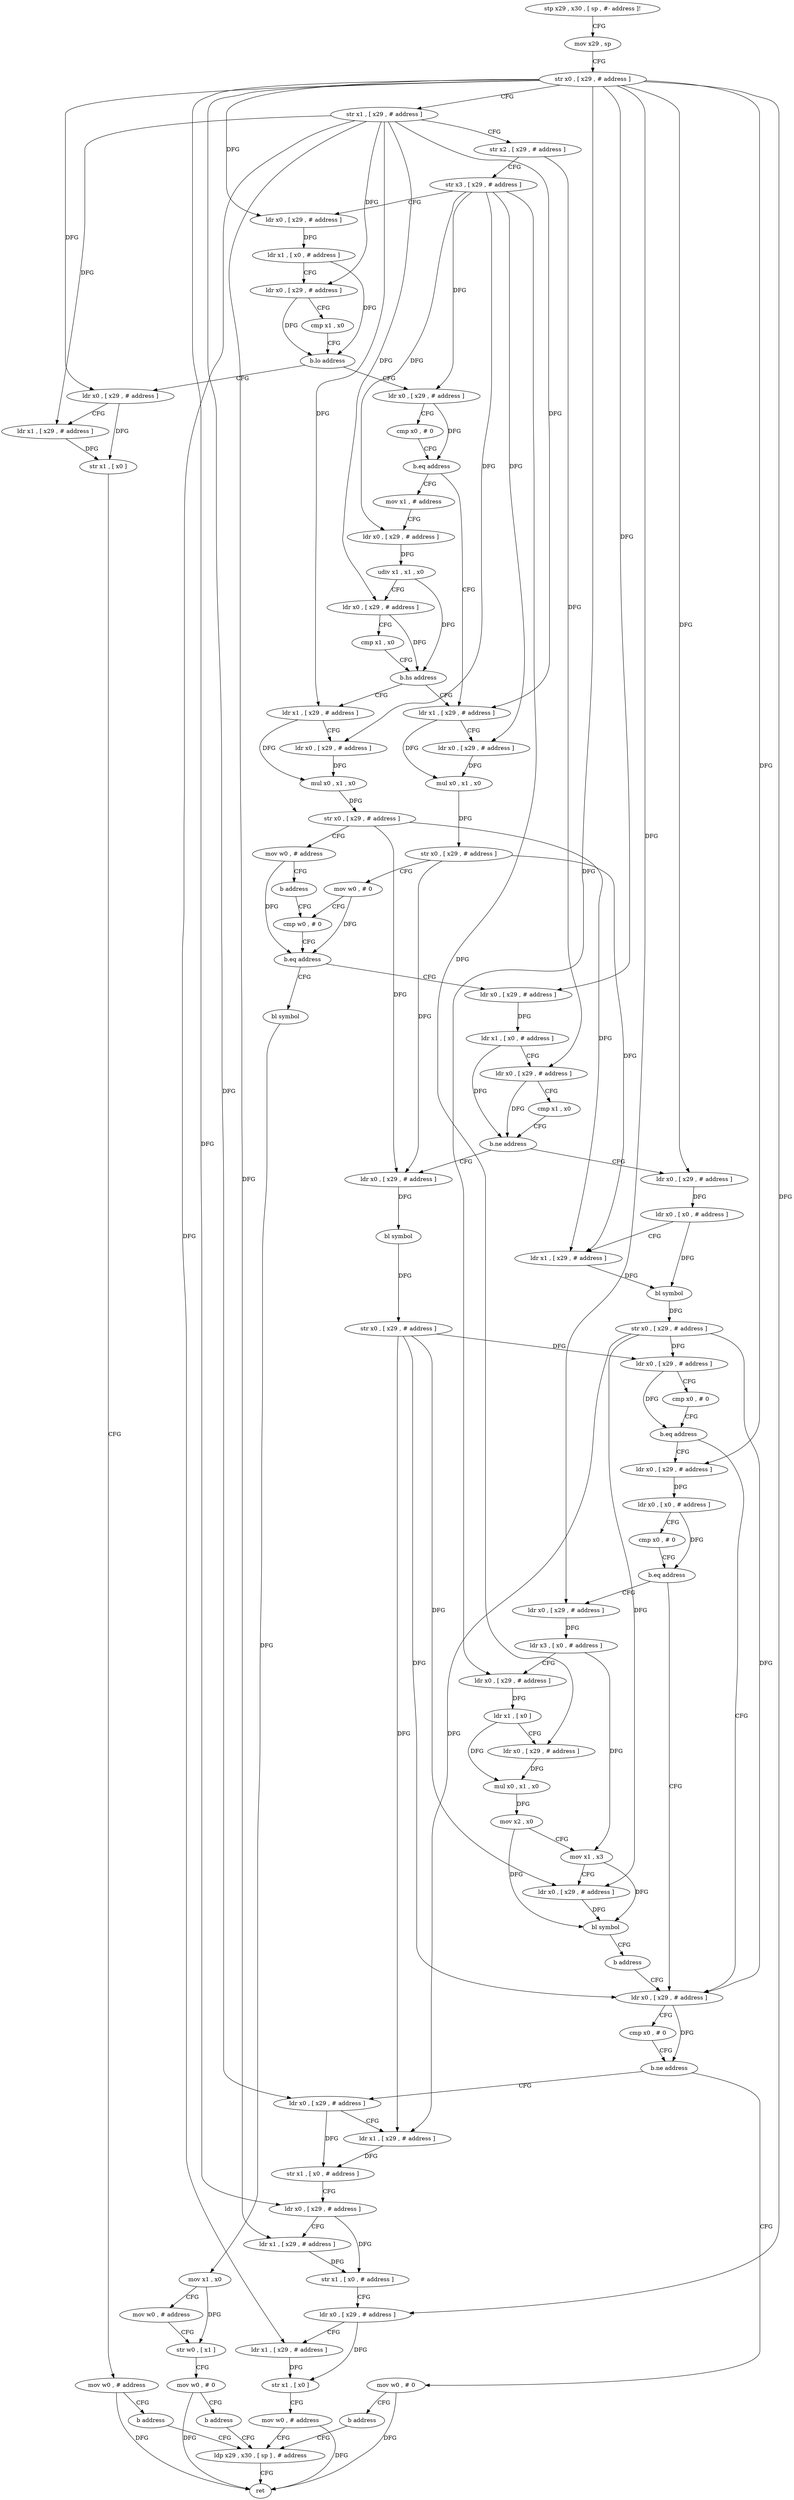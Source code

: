 digraph "func" {
"4523964" [label = "stp x29 , x30 , [ sp , #- address ]!" ]
"4523968" [label = "mov x29 , sp" ]
"4523972" [label = "str x0 , [ x29 , # address ]" ]
"4523976" [label = "str x1 , [ x29 , # address ]" ]
"4523980" [label = "str x2 , [ x29 , # address ]" ]
"4523984" [label = "str x3 , [ x29 , # address ]" ]
"4523988" [label = "ldr x0 , [ x29 , # address ]" ]
"4523992" [label = "ldr x1 , [ x0 , # address ]" ]
"4523996" [label = "ldr x0 , [ x29 , # address ]" ]
"4524000" [label = "cmp x1 , x0" ]
"4524004" [label = "b.lo address" ]
"4524028" [label = "ldr x0 , [ x29 , # address ]" ]
"4524008" [label = "ldr x0 , [ x29 , # address ]" ]
"4524032" [label = "cmp x0 , # 0" ]
"4524036" [label = "b.eq address" ]
"4524088" [label = "ldr x1 , [ x29 , # address ]" ]
"4524040" [label = "mov x1 , # address" ]
"4524012" [label = "ldr x1 , [ x29 , # address ]" ]
"4524016" [label = "str x1 , [ x0 ]" ]
"4524020" [label = "mov w0 , # address" ]
"4524024" [label = "b address" ]
"4524324" [label = "ldp x29 , x30 , [ sp ] , # address" ]
"4524092" [label = "ldr x0 , [ x29 , # address ]" ]
"4524096" [label = "mul x0 , x1 , x0" ]
"4524100" [label = "str x0 , [ x29 , # address ]" ]
"4524104" [label = "mov w0 , # 0" ]
"4524108" [label = "cmp w0 , # 0" ]
"4524044" [label = "ldr x0 , [ x29 , # address ]" ]
"4524048" [label = "udiv x1 , x1 , x0" ]
"4524052" [label = "ldr x0 , [ x29 , # address ]" ]
"4524056" [label = "cmp x1 , x0" ]
"4524060" [label = "b.hs address" ]
"4524064" [label = "ldr x1 , [ x29 , # address ]" ]
"4524328" [label = "ret" ]
"4524140" [label = "ldr x0 , [ x29 , # address ]" ]
"4524144" [label = "ldr x1 , [ x0 , # address ]" ]
"4524148" [label = "ldr x0 , [ x29 , # address ]" ]
"4524152" [label = "cmp x1 , x0" ]
"4524156" [label = "b.ne address" ]
"4524244" [label = "ldr x0 , [ x29 , # address ]" ]
"4524160" [label = "ldr x0 , [ x29 , # address ]" ]
"4524116" [label = "bl symbol" ]
"4524120" [label = "mov x1 , x0" ]
"4524124" [label = "mov w0 , # address" ]
"4524128" [label = "str w0 , [ x1 ]" ]
"4524132" [label = "mov w0 , # 0" ]
"4524136" [label = "b address" ]
"4524068" [label = "ldr x0 , [ x29 , # address ]" ]
"4524072" [label = "mul x0 , x1 , x0" ]
"4524076" [label = "str x0 , [ x29 , # address ]" ]
"4524080" [label = "mov w0 , # address" ]
"4524084" [label = "b address" ]
"4524248" [label = "ldr x0 , [ x0 , # address ]" ]
"4524252" [label = "ldr x1 , [ x29 , # address ]" ]
"4524256" [label = "bl symbol" ]
"4524260" [label = "str x0 , [ x29 , # address ]" ]
"4524264" [label = "ldr x0 , [ x29 , # address ]" ]
"4524164" [label = "bl symbol" ]
"4524168" [label = "str x0 , [ x29 , # address ]" ]
"4524172" [label = "ldr x0 , [ x29 , # address ]" ]
"4524176" [label = "cmp x0 , # 0" ]
"4524180" [label = "b.eq address" ]
"4524184" [label = "ldr x0 , [ x29 , # address ]" ]
"4524112" [label = "b.eq address" ]
"4524284" [label = "ldr x0 , [ x29 , # address ]" ]
"4524288" [label = "ldr x1 , [ x29 , # address ]" ]
"4524292" [label = "str x1 , [ x0 , # address ]" ]
"4524296" [label = "ldr x0 , [ x29 , # address ]" ]
"4524300" [label = "ldr x1 , [ x29 , # address ]" ]
"4524304" [label = "str x1 , [ x0 , # address ]" ]
"4524308" [label = "ldr x0 , [ x29 , # address ]" ]
"4524312" [label = "ldr x1 , [ x29 , # address ]" ]
"4524316" [label = "str x1 , [ x0 ]" ]
"4524320" [label = "mov w0 , # address" ]
"4524276" [label = "mov w0 , # 0" ]
"4524280" [label = "b address" ]
"4524268" [label = "cmp x0 , # 0" ]
"4524272" [label = "b.ne address" ]
"4524188" [label = "ldr x0 , [ x0 , # address ]" ]
"4524192" [label = "cmp x0 , # 0" ]
"4524196" [label = "b.eq address" ]
"4524200" [label = "ldr x0 , [ x29 , # address ]" ]
"4524204" [label = "ldr x3 , [ x0 , # address ]" ]
"4524208" [label = "ldr x0 , [ x29 , # address ]" ]
"4524212" [label = "ldr x1 , [ x0 ]" ]
"4524216" [label = "ldr x0 , [ x29 , # address ]" ]
"4524220" [label = "mul x0 , x1 , x0" ]
"4524224" [label = "mov x2 , x0" ]
"4524228" [label = "mov x1 , x3" ]
"4524232" [label = "ldr x0 , [ x29 , # address ]" ]
"4524236" [label = "bl symbol" ]
"4524240" [label = "b address" ]
"4523964" -> "4523968" [ label = "CFG" ]
"4523968" -> "4523972" [ label = "CFG" ]
"4523972" -> "4523976" [ label = "CFG" ]
"4523972" -> "4523988" [ label = "DFG" ]
"4523972" -> "4524008" [ label = "DFG" ]
"4523972" -> "4524140" [ label = "DFG" ]
"4523972" -> "4524244" [ label = "DFG" ]
"4523972" -> "4524184" [ label = "DFG" ]
"4523972" -> "4524284" [ label = "DFG" ]
"4523972" -> "4524296" [ label = "DFG" ]
"4523972" -> "4524308" [ label = "DFG" ]
"4523972" -> "4524200" [ label = "DFG" ]
"4523972" -> "4524208" [ label = "DFG" ]
"4523976" -> "4523980" [ label = "CFG" ]
"4523976" -> "4523996" [ label = "DFG" ]
"4523976" -> "4524012" [ label = "DFG" ]
"4523976" -> "4524088" [ label = "DFG" ]
"4523976" -> "4524052" [ label = "DFG" ]
"4523976" -> "4524064" [ label = "DFG" ]
"4523976" -> "4524300" [ label = "DFG" ]
"4523976" -> "4524312" [ label = "DFG" ]
"4523980" -> "4523984" [ label = "CFG" ]
"4523980" -> "4524148" [ label = "DFG" ]
"4523984" -> "4523988" [ label = "CFG" ]
"4523984" -> "4524028" [ label = "DFG" ]
"4523984" -> "4524092" [ label = "DFG" ]
"4523984" -> "4524044" [ label = "DFG" ]
"4523984" -> "4524068" [ label = "DFG" ]
"4523984" -> "4524216" [ label = "DFG" ]
"4523988" -> "4523992" [ label = "DFG" ]
"4523992" -> "4523996" [ label = "CFG" ]
"4523992" -> "4524004" [ label = "DFG" ]
"4523996" -> "4524000" [ label = "CFG" ]
"4523996" -> "4524004" [ label = "DFG" ]
"4524000" -> "4524004" [ label = "CFG" ]
"4524004" -> "4524028" [ label = "CFG" ]
"4524004" -> "4524008" [ label = "CFG" ]
"4524028" -> "4524032" [ label = "CFG" ]
"4524028" -> "4524036" [ label = "DFG" ]
"4524008" -> "4524012" [ label = "CFG" ]
"4524008" -> "4524016" [ label = "DFG" ]
"4524032" -> "4524036" [ label = "CFG" ]
"4524036" -> "4524088" [ label = "CFG" ]
"4524036" -> "4524040" [ label = "CFG" ]
"4524088" -> "4524092" [ label = "CFG" ]
"4524088" -> "4524096" [ label = "DFG" ]
"4524040" -> "4524044" [ label = "CFG" ]
"4524012" -> "4524016" [ label = "DFG" ]
"4524016" -> "4524020" [ label = "CFG" ]
"4524020" -> "4524024" [ label = "CFG" ]
"4524020" -> "4524328" [ label = "DFG" ]
"4524024" -> "4524324" [ label = "CFG" ]
"4524324" -> "4524328" [ label = "CFG" ]
"4524092" -> "4524096" [ label = "DFG" ]
"4524096" -> "4524100" [ label = "DFG" ]
"4524100" -> "4524104" [ label = "CFG" ]
"4524100" -> "4524252" [ label = "DFG" ]
"4524100" -> "4524160" [ label = "DFG" ]
"4524104" -> "4524108" [ label = "CFG" ]
"4524104" -> "4524112" [ label = "DFG" ]
"4524108" -> "4524112" [ label = "CFG" ]
"4524044" -> "4524048" [ label = "DFG" ]
"4524048" -> "4524052" [ label = "CFG" ]
"4524048" -> "4524060" [ label = "DFG" ]
"4524052" -> "4524056" [ label = "CFG" ]
"4524052" -> "4524060" [ label = "DFG" ]
"4524056" -> "4524060" [ label = "CFG" ]
"4524060" -> "4524088" [ label = "CFG" ]
"4524060" -> "4524064" [ label = "CFG" ]
"4524064" -> "4524068" [ label = "CFG" ]
"4524064" -> "4524072" [ label = "DFG" ]
"4524140" -> "4524144" [ label = "DFG" ]
"4524144" -> "4524148" [ label = "CFG" ]
"4524144" -> "4524156" [ label = "DFG" ]
"4524148" -> "4524152" [ label = "CFG" ]
"4524148" -> "4524156" [ label = "DFG" ]
"4524152" -> "4524156" [ label = "CFG" ]
"4524156" -> "4524244" [ label = "CFG" ]
"4524156" -> "4524160" [ label = "CFG" ]
"4524244" -> "4524248" [ label = "DFG" ]
"4524160" -> "4524164" [ label = "DFG" ]
"4524116" -> "4524120" [ label = "DFG" ]
"4524120" -> "4524124" [ label = "CFG" ]
"4524120" -> "4524128" [ label = "DFG" ]
"4524124" -> "4524128" [ label = "CFG" ]
"4524128" -> "4524132" [ label = "CFG" ]
"4524132" -> "4524136" [ label = "CFG" ]
"4524132" -> "4524328" [ label = "DFG" ]
"4524136" -> "4524324" [ label = "CFG" ]
"4524068" -> "4524072" [ label = "DFG" ]
"4524072" -> "4524076" [ label = "DFG" ]
"4524076" -> "4524080" [ label = "CFG" ]
"4524076" -> "4524252" [ label = "DFG" ]
"4524076" -> "4524160" [ label = "DFG" ]
"4524080" -> "4524084" [ label = "CFG" ]
"4524080" -> "4524112" [ label = "DFG" ]
"4524084" -> "4524108" [ label = "CFG" ]
"4524248" -> "4524252" [ label = "CFG" ]
"4524248" -> "4524256" [ label = "DFG" ]
"4524252" -> "4524256" [ label = "DFG" ]
"4524256" -> "4524260" [ label = "DFG" ]
"4524260" -> "4524264" [ label = "DFG" ]
"4524260" -> "4524172" [ label = "DFG" ]
"4524260" -> "4524288" [ label = "DFG" ]
"4524260" -> "4524232" [ label = "DFG" ]
"4524264" -> "4524268" [ label = "CFG" ]
"4524264" -> "4524272" [ label = "DFG" ]
"4524164" -> "4524168" [ label = "DFG" ]
"4524168" -> "4524172" [ label = "DFG" ]
"4524168" -> "4524264" [ label = "DFG" ]
"4524168" -> "4524288" [ label = "DFG" ]
"4524168" -> "4524232" [ label = "DFG" ]
"4524172" -> "4524176" [ label = "CFG" ]
"4524172" -> "4524180" [ label = "DFG" ]
"4524176" -> "4524180" [ label = "CFG" ]
"4524180" -> "4524264" [ label = "CFG" ]
"4524180" -> "4524184" [ label = "CFG" ]
"4524184" -> "4524188" [ label = "DFG" ]
"4524112" -> "4524140" [ label = "CFG" ]
"4524112" -> "4524116" [ label = "CFG" ]
"4524284" -> "4524288" [ label = "CFG" ]
"4524284" -> "4524292" [ label = "DFG" ]
"4524288" -> "4524292" [ label = "DFG" ]
"4524292" -> "4524296" [ label = "CFG" ]
"4524296" -> "4524300" [ label = "CFG" ]
"4524296" -> "4524304" [ label = "DFG" ]
"4524300" -> "4524304" [ label = "DFG" ]
"4524304" -> "4524308" [ label = "CFG" ]
"4524308" -> "4524312" [ label = "CFG" ]
"4524308" -> "4524316" [ label = "DFG" ]
"4524312" -> "4524316" [ label = "DFG" ]
"4524316" -> "4524320" [ label = "CFG" ]
"4524320" -> "4524324" [ label = "CFG" ]
"4524320" -> "4524328" [ label = "DFG" ]
"4524276" -> "4524280" [ label = "CFG" ]
"4524276" -> "4524328" [ label = "DFG" ]
"4524280" -> "4524324" [ label = "CFG" ]
"4524268" -> "4524272" [ label = "CFG" ]
"4524272" -> "4524284" [ label = "CFG" ]
"4524272" -> "4524276" [ label = "CFG" ]
"4524188" -> "4524192" [ label = "CFG" ]
"4524188" -> "4524196" [ label = "DFG" ]
"4524192" -> "4524196" [ label = "CFG" ]
"4524196" -> "4524264" [ label = "CFG" ]
"4524196" -> "4524200" [ label = "CFG" ]
"4524200" -> "4524204" [ label = "DFG" ]
"4524204" -> "4524208" [ label = "CFG" ]
"4524204" -> "4524228" [ label = "DFG" ]
"4524208" -> "4524212" [ label = "DFG" ]
"4524212" -> "4524216" [ label = "CFG" ]
"4524212" -> "4524220" [ label = "DFG" ]
"4524216" -> "4524220" [ label = "DFG" ]
"4524220" -> "4524224" [ label = "DFG" ]
"4524224" -> "4524228" [ label = "CFG" ]
"4524224" -> "4524236" [ label = "DFG" ]
"4524228" -> "4524232" [ label = "CFG" ]
"4524228" -> "4524236" [ label = "DFG" ]
"4524232" -> "4524236" [ label = "DFG" ]
"4524236" -> "4524240" [ label = "CFG" ]
"4524240" -> "4524264" [ label = "CFG" ]
}
